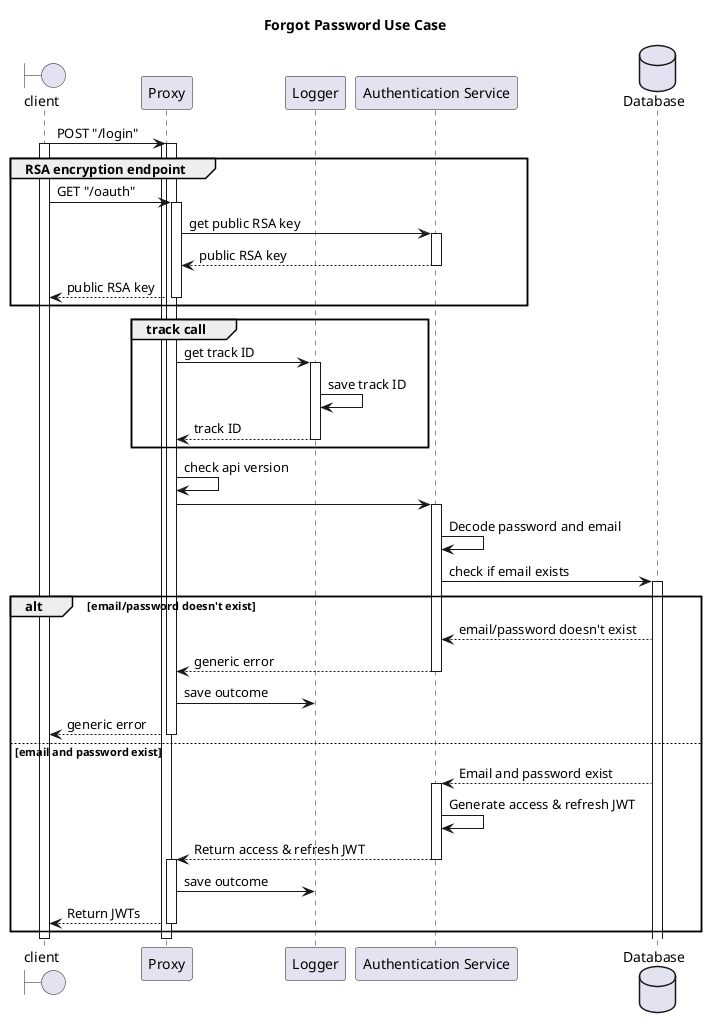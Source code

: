 @startuml authentication_log
title Forgot Password Use Case

boundary client
participant Proxy as proxy
participant Logger as logger
participant "Authentication Service" as auth
database Database as db

client -> proxy : POST "/login"
activate client
    activate proxy
        group RSA encryption endpoint
            activate proxy
            client -> proxy : GET "/oauth"
            activate proxy
            proxy -> auth : get public RSA key
            activate auth
            auth --> proxy : public RSA key
            deactivate auth
            proxy --> client : public RSA key
            deactivate proxy
        end

        group track call
            proxy -> logger : get track ID
            activate logger
                logger -> logger : save track ID
                logger --> proxy : track ID
            deactivate logger
        end

        proxy -> proxy : check api version
        proxy -> auth
        activate auth
            auth -> auth : Decode password and email
            auth -> db : check if email exists
            alt email/password doesn't exist
                activate db
                db --> auth : email/password doesn't exist
                auth --> proxy : generic error
        deactivate auth
                proxy -> logger : save outcome
                proxy --> client : generic error
    deactivate proxy
            else email and password exist
                db --> auth : Email and password exist
                activate auth
                auth -> auth : Generate access & refresh JWT
                auth --> proxy : Return access & refresh JWT
                deactivate auth
                activate proxy
                    proxy -> logger : save outcome
                    proxy --> client : Return JWTs
                deactivate proxy
            end
        deactivate auth
    deactivate proxy
deactivate client
@enduml
